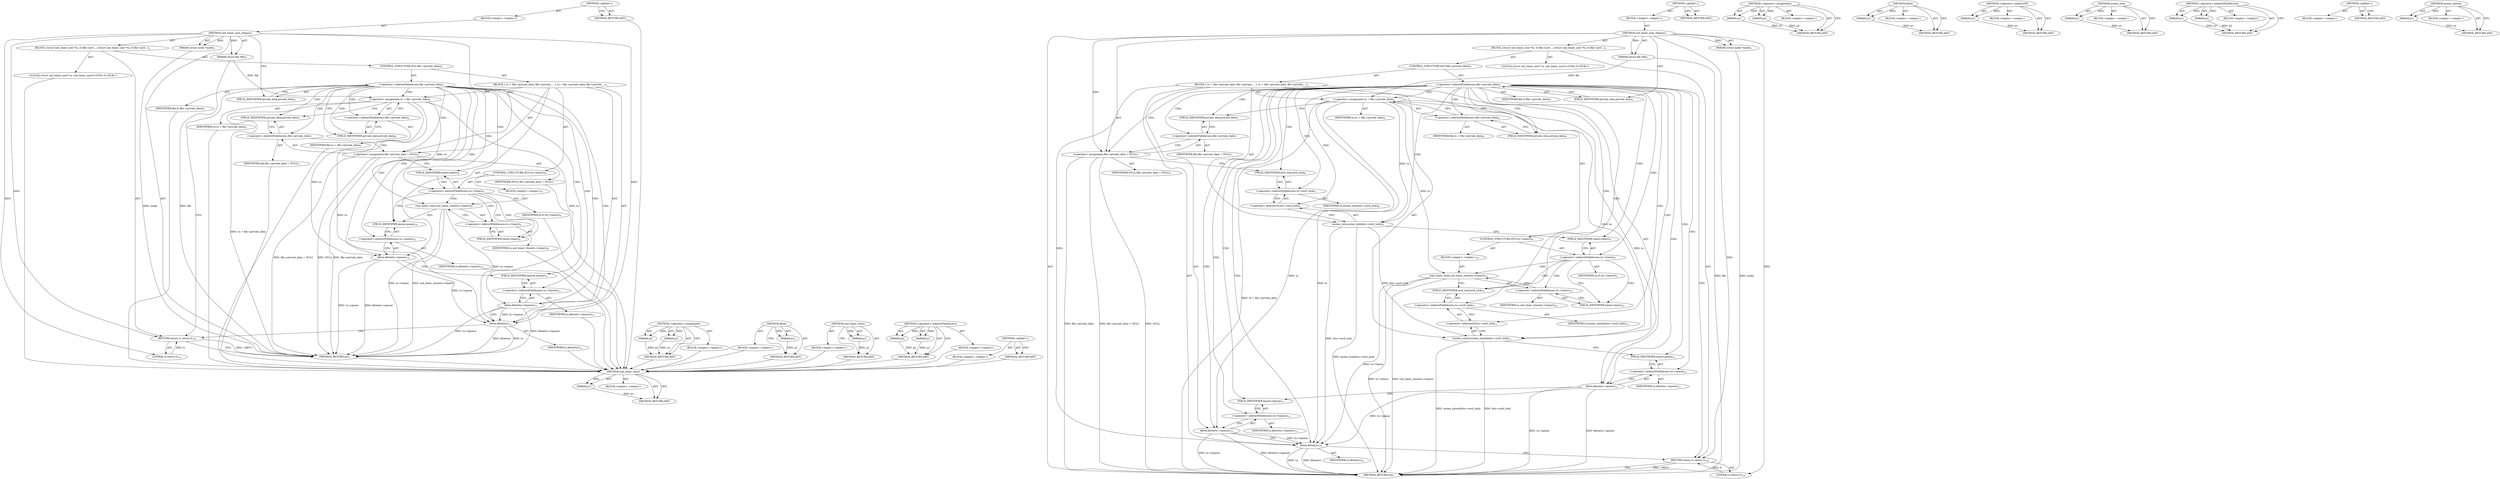 digraph "mutex_unlock" {
vulnerable_6 [label=<(METHOD,&lt;global&gt;)<SUB>1</SUB>>];
vulnerable_7 [label=<(BLOCK,&lt;empty&gt;,&lt;empty&gt;)<SUB>1</SUB>>];
vulnerable_8 [label=<(METHOD,snd_timer_user_release)<SUB>1</SUB>>];
vulnerable_9 [label=<(PARAM,struct inode *inode)<SUB>1</SUB>>];
vulnerable_10 [label=<(PARAM,struct file *file)<SUB>1</SUB>>];
vulnerable_11 [label=<(BLOCK,{
	struct snd_timer_user *tu;

 	if (file-&gt;priv...,{
	struct snd_timer_user *tu;

 	if (file-&gt;priv...)<SUB>2</SUB>>];
vulnerable_12 [label="<(LOCAL,struct snd_timer_user* tu: snd_timer_user*)<SUB>3</SUB>>"];
vulnerable_13 [label=<(CONTROL_STRUCTURE,IF,if (file-&gt;private_data))<SUB>5</SUB>>];
vulnerable_14 [label=<(&lt;operator&gt;.indirectFieldAccess,file-&gt;private_data)<SUB>5</SUB>>];
vulnerable_15 [label=<(IDENTIFIER,file,if (file-&gt;private_data))<SUB>5</SUB>>];
vulnerable_16 [label=<(FIELD_IDENTIFIER,private_data,private_data)<SUB>5</SUB>>];
vulnerable_17 [label=<(BLOCK,{
 		tu = file-&gt;private_data;
 		file-&gt;private_...,{
 		tu = file-&gt;private_data;
 		file-&gt;private_...)<SUB>5</SUB>>];
vulnerable_18 [label=<(&lt;operator&gt;.assignment,tu = file-&gt;private_data)<SUB>6</SUB>>];
vulnerable_19 [label=<(IDENTIFIER,tu,tu = file-&gt;private_data)<SUB>6</SUB>>];
vulnerable_20 [label=<(&lt;operator&gt;.indirectFieldAccess,file-&gt;private_data)<SUB>6</SUB>>];
vulnerable_21 [label=<(IDENTIFIER,file,tu = file-&gt;private_data)<SUB>6</SUB>>];
vulnerable_22 [label=<(FIELD_IDENTIFIER,private_data,private_data)<SUB>6</SUB>>];
vulnerable_23 [label=<(&lt;operator&gt;.assignment,file-&gt;private_data = NULL)<SUB>7</SUB>>];
vulnerable_24 [label=<(&lt;operator&gt;.indirectFieldAccess,file-&gt;private_data)<SUB>7</SUB>>];
vulnerable_25 [label=<(IDENTIFIER,file,file-&gt;private_data = NULL)<SUB>7</SUB>>];
vulnerable_26 [label=<(FIELD_IDENTIFIER,private_data,private_data)<SUB>7</SUB>>];
vulnerable_27 [label=<(IDENTIFIER,NULL,file-&gt;private_data = NULL)<SUB>7</SUB>>];
vulnerable_28 [label=<(CONTROL_STRUCTURE,IF,if (tu-&gt;timeri))<SUB>8</SUB>>];
vulnerable_29 [label=<(&lt;operator&gt;.indirectFieldAccess,tu-&gt;timeri)<SUB>8</SUB>>];
vulnerable_30 [label=<(IDENTIFIER,tu,if (tu-&gt;timeri))<SUB>8</SUB>>];
vulnerable_31 [label=<(FIELD_IDENTIFIER,timeri,timeri)<SUB>8</SUB>>];
vulnerable_32 [label=<(BLOCK,&lt;empty&gt;,&lt;empty&gt;)<SUB>9</SUB>>];
vulnerable_33 [label=<(snd_timer_close,snd_timer_close(tu-&gt;timeri))<SUB>9</SUB>>];
vulnerable_34 [label=<(&lt;operator&gt;.indirectFieldAccess,tu-&gt;timeri)<SUB>9</SUB>>];
vulnerable_35 [label=<(IDENTIFIER,tu,snd_timer_close(tu-&gt;timeri))<SUB>9</SUB>>];
vulnerable_36 [label=<(FIELD_IDENTIFIER,timeri,timeri)<SUB>9</SUB>>];
vulnerable_37 [label=<(kfree,kfree(tu-&gt;queue))<SUB>10</SUB>>];
vulnerable_38 [label=<(&lt;operator&gt;.indirectFieldAccess,tu-&gt;queue)<SUB>10</SUB>>];
vulnerable_39 [label=<(IDENTIFIER,tu,kfree(tu-&gt;queue))<SUB>10</SUB>>];
vulnerable_40 [label=<(FIELD_IDENTIFIER,queue,queue)<SUB>10</SUB>>];
vulnerable_41 [label=<(kfree,kfree(tu-&gt;tqueue))<SUB>11</SUB>>];
vulnerable_42 [label=<(&lt;operator&gt;.indirectFieldAccess,tu-&gt;tqueue)<SUB>11</SUB>>];
vulnerable_43 [label=<(IDENTIFIER,tu,kfree(tu-&gt;tqueue))<SUB>11</SUB>>];
vulnerable_44 [label=<(FIELD_IDENTIFIER,tqueue,tqueue)<SUB>11</SUB>>];
vulnerable_45 [label=<(kfree,kfree(tu))<SUB>12</SUB>>];
vulnerable_46 [label=<(IDENTIFIER,tu,kfree(tu))<SUB>12</SUB>>];
vulnerable_47 [label=<(RETURN,return 0;,return 0;)<SUB>14</SUB>>];
vulnerable_48 [label=<(LITERAL,0,return 0;)<SUB>14</SUB>>];
vulnerable_49 [label=<(METHOD_RETURN,int)<SUB>1</SUB>>];
vulnerable_51 [label=<(METHOD_RETURN,ANY)<SUB>1</SUB>>];
vulnerable_77 [label=<(METHOD,&lt;operator&gt;.assignment)>];
vulnerable_78 [label=<(PARAM,p1)>];
vulnerable_79 [label=<(PARAM,p2)>];
vulnerable_80 [label=<(BLOCK,&lt;empty&gt;,&lt;empty&gt;)>];
vulnerable_81 [label=<(METHOD_RETURN,ANY)>];
vulnerable_86 [label=<(METHOD,kfree)>];
vulnerable_87 [label=<(PARAM,p1)>];
vulnerable_88 [label=<(BLOCK,&lt;empty&gt;,&lt;empty&gt;)>];
vulnerable_89 [label=<(METHOD_RETURN,ANY)>];
vulnerable_82 [label=<(METHOD,snd_timer_close)>];
vulnerable_83 [label=<(PARAM,p1)>];
vulnerable_84 [label=<(BLOCK,&lt;empty&gt;,&lt;empty&gt;)>];
vulnerable_85 [label=<(METHOD_RETURN,ANY)>];
vulnerable_72 [label=<(METHOD,&lt;operator&gt;.indirectFieldAccess)>];
vulnerable_73 [label=<(PARAM,p1)>];
vulnerable_74 [label=<(PARAM,p2)>];
vulnerable_75 [label=<(BLOCK,&lt;empty&gt;,&lt;empty&gt;)>];
vulnerable_76 [label=<(METHOD_RETURN,ANY)>];
vulnerable_66 [label=<(METHOD,&lt;global&gt;)<SUB>1</SUB>>];
vulnerable_67 [label=<(BLOCK,&lt;empty&gt;,&lt;empty&gt;)>];
vulnerable_68 [label=<(METHOD_RETURN,ANY)>];
fixed_100 [label=<(METHOD,snd_timer_close)>];
fixed_101 [label=<(PARAM,p1)>];
fixed_102 [label=<(BLOCK,&lt;empty&gt;,&lt;empty&gt;)>];
fixed_103 [label=<(METHOD_RETURN,ANY)>];
fixed_6 [label=<(METHOD,&lt;global&gt;)<SUB>1</SUB>>];
fixed_7 [label=<(BLOCK,&lt;empty&gt;,&lt;empty&gt;)<SUB>1</SUB>>];
fixed_8 [label=<(METHOD,snd_timer_user_release)<SUB>1</SUB>>];
fixed_9 [label=<(PARAM,struct inode *inode)<SUB>1</SUB>>];
fixed_10 [label=<(PARAM,struct file *file)<SUB>1</SUB>>];
fixed_11 [label=<(BLOCK,{
	struct snd_timer_user *tu;

 	if (file-&gt;priv...,{
	struct snd_timer_user *tu;

 	if (file-&gt;priv...)<SUB>2</SUB>>];
fixed_12 [label="<(LOCAL,struct snd_timer_user* tu: snd_timer_user*)<SUB>3</SUB>>"];
fixed_13 [label=<(CONTROL_STRUCTURE,IF,if (file-&gt;private_data))<SUB>5</SUB>>];
fixed_14 [label=<(&lt;operator&gt;.indirectFieldAccess,file-&gt;private_data)<SUB>5</SUB>>];
fixed_15 [label=<(IDENTIFIER,file,if (file-&gt;private_data))<SUB>5</SUB>>];
fixed_16 [label=<(FIELD_IDENTIFIER,private_data,private_data)<SUB>5</SUB>>];
fixed_17 [label=<(BLOCK,{
 		tu = file-&gt;private_data;
 		file-&gt;private_...,{
 		tu = file-&gt;private_data;
 		file-&gt;private_...)<SUB>5</SUB>>];
fixed_18 [label=<(&lt;operator&gt;.assignment,tu = file-&gt;private_data)<SUB>6</SUB>>];
fixed_19 [label=<(IDENTIFIER,tu,tu = file-&gt;private_data)<SUB>6</SUB>>];
fixed_20 [label=<(&lt;operator&gt;.indirectFieldAccess,file-&gt;private_data)<SUB>6</SUB>>];
fixed_21 [label=<(IDENTIFIER,file,tu = file-&gt;private_data)<SUB>6</SUB>>];
fixed_22 [label=<(FIELD_IDENTIFIER,private_data,private_data)<SUB>6</SUB>>];
fixed_23 [label=<(&lt;operator&gt;.assignment,file-&gt;private_data = NULL)<SUB>7</SUB>>];
fixed_24 [label=<(&lt;operator&gt;.indirectFieldAccess,file-&gt;private_data)<SUB>7</SUB>>];
fixed_25 [label=<(IDENTIFIER,file,file-&gt;private_data = NULL)<SUB>7</SUB>>];
fixed_26 [label=<(FIELD_IDENTIFIER,private_data,private_data)<SUB>7</SUB>>];
fixed_27 [label=<(IDENTIFIER,NULL,file-&gt;private_data = NULL)<SUB>7</SUB>>];
fixed_28 [label=<(mutex_lock,mutex_lock(&amp;tu-&gt;ioctl_lock))<SUB>8</SUB>>];
fixed_29 [label=<(&lt;operator&gt;.addressOf,&amp;tu-&gt;ioctl_lock)<SUB>8</SUB>>];
fixed_30 [label=<(&lt;operator&gt;.indirectFieldAccess,tu-&gt;ioctl_lock)<SUB>8</SUB>>];
fixed_31 [label=<(IDENTIFIER,tu,mutex_lock(&amp;tu-&gt;ioctl_lock))<SUB>8</SUB>>];
fixed_32 [label=<(FIELD_IDENTIFIER,ioctl_lock,ioctl_lock)<SUB>8</SUB>>];
fixed_33 [label=<(CONTROL_STRUCTURE,IF,if (tu-&gt;timeri))<SUB>9</SUB>>];
fixed_34 [label=<(&lt;operator&gt;.indirectFieldAccess,tu-&gt;timeri)<SUB>9</SUB>>];
fixed_35 [label=<(IDENTIFIER,tu,if (tu-&gt;timeri))<SUB>9</SUB>>];
fixed_36 [label=<(FIELD_IDENTIFIER,timeri,timeri)<SUB>9</SUB>>];
fixed_37 [label=<(BLOCK,&lt;empty&gt;,&lt;empty&gt;)<SUB>10</SUB>>];
fixed_38 [label=<(snd_timer_close,snd_timer_close(tu-&gt;timeri))<SUB>10</SUB>>];
fixed_39 [label=<(&lt;operator&gt;.indirectFieldAccess,tu-&gt;timeri)<SUB>10</SUB>>];
fixed_40 [label=<(IDENTIFIER,tu,snd_timer_close(tu-&gt;timeri))<SUB>10</SUB>>];
fixed_41 [label=<(FIELD_IDENTIFIER,timeri,timeri)<SUB>10</SUB>>];
fixed_42 [label=<(mutex_unlock,mutex_unlock(&amp;tu-&gt;ioctl_lock))<SUB>11</SUB>>];
fixed_43 [label=<(&lt;operator&gt;.addressOf,&amp;tu-&gt;ioctl_lock)<SUB>11</SUB>>];
fixed_44 [label=<(&lt;operator&gt;.indirectFieldAccess,tu-&gt;ioctl_lock)<SUB>11</SUB>>];
fixed_45 [label=<(IDENTIFIER,tu,mutex_unlock(&amp;tu-&gt;ioctl_lock))<SUB>11</SUB>>];
fixed_46 [label=<(FIELD_IDENTIFIER,ioctl_lock,ioctl_lock)<SUB>11</SUB>>];
fixed_47 [label=<(kfree,kfree(tu-&gt;queue))<SUB>12</SUB>>];
fixed_48 [label=<(&lt;operator&gt;.indirectFieldAccess,tu-&gt;queue)<SUB>12</SUB>>];
fixed_49 [label=<(IDENTIFIER,tu,kfree(tu-&gt;queue))<SUB>12</SUB>>];
fixed_50 [label=<(FIELD_IDENTIFIER,queue,queue)<SUB>12</SUB>>];
fixed_51 [label=<(kfree,kfree(tu-&gt;tqueue))<SUB>13</SUB>>];
fixed_52 [label=<(&lt;operator&gt;.indirectFieldAccess,tu-&gt;tqueue)<SUB>13</SUB>>];
fixed_53 [label=<(IDENTIFIER,tu,kfree(tu-&gt;tqueue))<SUB>13</SUB>>];
fixed_54 [label=<(FIELD_IDENTIFIER,tqueue,tqueue)<SUB>13</SUB>>];
fixed_55 [label=<(kfree,kfree(tu))<SUB>14</SUB>>];
fixed_56 [label=<(IDENTIFIER,tu,kfree(tu))<SUB>14</SUB>>];
fixed_57 [label=<(RETURN,return 0;,return 0;)<SUB>16</SUB>>];
fixed_58 [label=<(LITERAL,0,return 0;)<SUB>16</SUB>>];
fixed_59 [label=<(METHOD_RETURN,int)<SUB>1</SUB>>];
fixed_61 [label=<(METHOD_RETURN,ANY)<SUB>1</SUB>>];
fixed_87 [label=<(METHOD,&lt;operator&gt;.assignment)>];
fixed_88 [label=<(PARAM,p1)>];
fixed_89 [label=<(PARAM,p2)>];
fixed_90 [label=<(BLOCK,&lt;empty&gt;,&lt;empty&gt;)>];
fixed_91 [label=<(METHOD_RETURN,ANY)>];
fixed_108 [label=<(METHOD,kfree)>];
fixed_109 [label=<(PARAM,p1)>];
fixed_110 [label=<(BLOCK,&lt;empty&gt;,&lt;empty&gt;)>];
fixed_111 [label=<(METHOD_RETURN,ANY)>];
fixed_96 [label=<(METHOD,&lt;operator&gt;.addressOf)>];
fixed_97 [label=<(PARAM,p1)>];
fixed_98 [label=<(BLOCK,&lt;empty&gt;,&lt;empty&gt;)>];
fixed_99 [label=<(METHOD_RETURN,ANY)>];
fixed_92 [label=<(METHOD,mutex_lock)>];
fixed_93 [label=<(PARAM,p1)>];
fixed_94 [label=<(BLOCK,&lt;empty&gt;,&lt;empty&gt;)>];
fixed_95 [label=<(METHOD_RETURN,ANY)>];
fixed_82 [label=<(METHOD,&lt;operator&gt;.indirectFieldAccess)>];
fixed_83 [label=<(PARAM,p1)>];
fixed_84 [label=<(PARAM,p2)>];
fixed_85 [label=<(BLOCK,&lt;empty&gt;,&lt;empty&gt;)>];
fixed_86 [label=<(METHOD_RETURN,ANY)>];
fixed_76 [label=<(METHOD,&lt;global&gt;)<SUB>1</SUB>>];
fixed_77 [label=<(BLOCK,&lt;empty&gt;,&lt;empty&gt;)>];
fixed_78 [label=<(METHOD_RETURN,ANY)>];
fixed_104 [label=<(METHOD,mutex_unlock)>];
fixed_105 [label=<(PARAM,p1)>];
fixed_106 [label=<(BLOCK,&lt;empty&gt;,&lt;empty&gt;)>];
fixed_107 [label=<(METHOD_RETURN,ANY)>];
vulnerable_6 -> vulnerable_7  [key=0, label="AST: "];
vulnerable_6 -> vulnerable_51  [key=0, label="AST: "];
vulnerable_6 -> vulnerable_51  [key=1, label="CFG: "];
vulnerable_7 -> vulnerable_8  [key=0, label="AST: "];
vulnerable_8 -> vulnerable_9  [key=0, label="AST: "];
vulnerable_8 -> vulnerable_9  [key=1, label="DDG: "];
vulnerable_8 -> vulnerable_10  [key=0, label="AST: "];
vulnerable_8 -> vulnerable_10  [key=1, label="DDG: "];
vulnerable_8 -> vulnerable_11  [key=0, label="AST: "];
vulnerable_8 -> vulnerable_49  [key=0, label="AST: "];
vulnerable_8 -> vulnerable_16  [key=0, label="CFG: "];
vulnerable_8 -> vulnerable_47  [key=0, label="DDG: "];
vulnerable_8 -> vulnerable_48  [key=0, label="DDG: "];
vulnerable_8 -> vulnerable_23  [key=0, label="DDG: "];
vulnerable_8 -> vulnerable_45  [key=0, label="DDG: "];
vulnerable_9 -> vulnerable_49  [key=0, label="DDG: inode"];
vulnerable_10 -> vulnerable_49  [key=0, label="DDG: file"];
vulnerable_10 -> vulnerable_18  [key=0, label="DDG: file"];
vulnerable_11 -> vulnerable_12  [key=0, label="AST: "];
vulnerable_11 -> vulnerable_13  [key=0, label="AST: "];
vulnerable_11 -> vulnerable_47  [key=0, label="AST: "];
vulnerable_12 -> fixed_100  [key=0];
vulnerable_13 -> vulnerable_14  [key=0, label="AST: "];
vulnerable_13 -> vulnerable_17  [key=0, label="AST: "];
vulnerable_14 -> vulnerable_15  [key=0, label="AST: "];
vulnerable_14 -> vulnerable_16  [key=0, label="AST: "];
vulnerable_14 -> vulnerable_22  [key=0, label="CFG: "];
vulnerable_14 -> vulnerable_22  [key=1, label="CDG: "];
vulnerable_14 -> vulnerable_47  [key=0, label="CFG: "];
vulnerable_14 -> vulnerable_24  [key=0, label="CDG: "];
vulnerable_14 -> vulnerable_26  [key=0, label="CDG: "];
vulnerable_14 -> vulnerable_42  [key=0, label="CDG: "];
vulnerable_14 -> vulnerable_23  [key=0, label="CDG: "];
vulnerable_14 -> vulnerable_37  [key=0, label="CDG: "];
vulnerable_14 -> vulnerable_20  [key=0, label="CDG: "];
vulnerable_14 -> vulnerable_38  [key=0, label="CDG: "];
vulnerable_14 -> vulnerable_41  [key=0, label="CDG: "];
vulnerable_14 -> vulnerable_45  [key=0, label="CDG: "];
vulnerable_14 -> vulnerable_40  [key=0, label="CDG: "];
vulnerable_14 -> vulnerable_29  [key=0, label="CDG: "];
vulnerable_14 -> vulnerable_18  [key=0, label="CDG: "];
vulnerable_14 -> vulnerable_44  [key=0, label="CDG: "];
vulnerable_14 -> vulnerable_31  [key=0, label="CDG: "];
vulnerable_15 -> fixed_100  [key=0];
vulnerable_16 -> vulnerable_14  [key=0, label="CFG: "];
vulnerable_17 -> vulnerable_18  [key=0, label="AST: "];
vulnerable_17 -> vulnerable_23  [key=0, label="AST: "];
vulnerable_17 -> vulnerable_28  [key=0, label="AST: "];
vulnerable_17 -> vulnerable_37  [key=0, label="AST: "];
vulnerable_17 -> vulnerable_41  [key=0, label="AST: "];
vulnerable_17 -> vulnerable_45  [key=0, label="AST: "];
vulnerable_18 -> vulnerable_19  [key=0, label="AST: "];
vulnerable_18 -> vulnerable_20  [key=0, label="AST: "];
vulnerable_18 -> vulnerable_26  [key=0, label="CFG: "];
vulnerable_18 -> vulnerable_49  [key=0, label="DDG: tu = file-&gt;private_data"];
vulnerable_18 -> vulnerable_37  [key=0, label="DDG: tu"];
vulnerable_18 -> vulnerable_41  [key=0, label="DDG: tu"];
vulnerable_18 -> vulnerable_45  [key=0, label="DDG: tu"];
vulnerable_18 -> vulnerable_33  [key=0, label="DDG: tu"];
vulnerable_19 -> fixed_100  [key=0];
vulnerable_20 -> vulnerable_21  [key=0, label="AST: "];
vulnerable_20 -> vulnerable_22  [key=0, label="AST: "];
vulnerable_20 -> vulnerable_18  [key=0, label="CFG: "];
vulnerable_21 -> fixed_100  [key=0];
vulnerable_22 -> vulnerable_20  [key=0, label="CFG: "];
vulnerable_23 -> vulnerable_24  [key=0, label="AST: "];
vulnerable_23 -> vulnerable_27  [key=0, label="AST: "];
vulnerable_23 -> vulnerable_31  [key=0, label="CFG: "];
vulnerable_23 -> vulnerable_49  [key=0, label="DDG: file-&gt;private_data"];
vulnerable_23 -> vulnerable_49  [key=1, label="DDG: file-&gt;private_data = NULL"];
vulnerable_23 -> vulnerable_49  [key=2, label="DDG: NULL"];
vulnerable_24 -> vulnerable_25  [key=0, label="AST: "];
vulnerable_24 -> vulnerable_26  [key=0, label="AST: "];
vulnerable_24 -> vulnerable_23  [key=0, label="CFG: "];
vulnerable_25 -> fixed_100  [key=0];
vulnerable_26 -> vulnerable_24  [key=0, label="CFG: "];
vulnerable_27 -> fixed_100  [key=0];
vulnerable_28 -> vulnerable_29  [key=0, label="AST: "];
vulnerable_28 -> vulnerable_32  [key=0, label="AST: "];
vulnerable_29 -> vulnerable_30  [key=0, label="AST: "];
vulnerable_29 -> vulnerable_31  [key=0, label="AST: "];
vulnerable_29 -> vulnerable_36  [key=0, label="CFG: "];
vulnerable_29 -> vulnerable_36  [key=1, label="CDG: "];
vulnerable_29 -> vulnerable_40  [key=0, label="CFG: "];
vulnerable_29 -> vulnerable_34  [key=0, label="CDG: "];
vulnerable_29 -> vulnerable_33  [key=0, label="CDG: "];
vulnerable_30 -> fixed_100  [key=0];
vulnerable_31 -> vulnerable_29  [key=0, label="CFG: "];
vulnerable_32 -> vulnerable_33  [key=0, label="AST: "];
vulnerable_33 -> vulnerable_34  [key=0, label="AST: "];
vulnerable_33 -> vulnerable_40  [key=0, label="CFG: "];
vulnerable_33 -> vulnerable_49  [key=0, label="DDG: tu-&gt;timeri"];
vulnerable_33 -> vulnerable_49  [key=1, label="DDG: snd_timer_close(tu-&gt;timeri)"];
vulnerable_33 -> vulnerable_45  [key=0, label="DDG: tu-&gt;timeri"];
vulnerable_34 -> vulnerable_35  [key=0, label="AST: "];
vulnerable_34 -> vulnerable_36  [key=0, label="AST: "];
vulnerable_34 -> vulnerable_33  [key=0, label="CFG: "];
vulnerable_35 -> fixed_100  [key=0];
vulnerable_36 -> vulnerable_34  [key=0, label="CFG: "];
vulnerable_37 -> vulnerable_38  [key=0, label="AST: "];
vulnerable_37 -> vulnerable_44  [key=0, label="CFG: "];
vulnerable_37 -> vulnerable_49  [key=0, label="DDG: tu-&gt;queue"];
vulnerable_37 -> vulnerable_49  [key=1, label="DDG: kfree(tu-&gt;queue)"];
vulnerable_37 -> vulnerable_45  [key=0, label="DDG: tu-&gt;queue"];
vulnerable_38 -> vulnerable_39  [key=0, label="AST: "];
vulnerable_38 -> vulnerable_40  [key=0, label="AST: "];
vulnerable_38 -> vulnerable_37  [key=0, label="CFG: "];
vulnerable_39 -> fixed_100  [key=0];
vulnerable_40 -> vulnerable_38  [key=0, label="CFG: "];
vulnerable_41 -> vulnerable_42  [key=0, label="AST: "];
vulnerable_41 -> vulnerable_45  [key=0, label="CFG: "];
vulnerable_41 -> vulnerable_45  [key=1, label="DDG: tu-&gt;tqueue"];
vulnerable_41 -> vulnerable_49  [key=0, label="DDG: tu-&gt;tqueue"];
vulnerable_41 -> vulnerable_49  [key=1, label="DDG: kfree(tu-&gt;tqueue)"];
vulnerable_42 -> vulnerable_43  [key=0, label="AST: "];
vulnerable_42 -> vulnerable_44  [key=0, label="AST: "];
vulnerable_42 -> vulnerable_41  [key=0, label="CFG: "];
vulnerable_43 -> fixed_100  [key=0];
vulnerable_44 -> vulnerable_42  [key=0, label="CFG: "];
vulnerable_45 -> vulnerable_46  [key=0, label="AST: "];
vulnerable_45 -> vulnerable_47  [key=0, label="CFG: "];
vulnerable_45 -> vulnerable_49  [key=0, label="DDG: tu"];
vulnerable_45 -> vulnerable_49  [key=1, label="DDG: kfree(tu)"];
vulnerable_46 -> fixed_100  [key=0];
vulnerable_47 -> vulnerable_48  [key=0, label="AST: "];
vulnerable_47 -> vulnerable_49  [key=0, label="CFG: "];
vulnerable_47 -> vulnerable_49  [key=1, label="DDG: &lt;RET&gt;"];
vulnerable_48 -> vulnerable_47  [key=0, label="DDG: 0"];
vulnerable_49 -> fixed_100  [key=0];
vulnerable_51 -> fixed_100  [key=0];
vulnerable_77 -> vulnerable_78  [key=0, label="AST: "];
vulnerable_77 -> vulnerable_78  [key=1, label="DDG: "];
vulnerable_77 -> vulnerable_80  [key=0, label="AST: "];
vulnerable_77 -> vulnerable_79  [key=0, label="AST: "];
vulnerable_77 -> vulnerable_79  [key=1, label="DDG: "];
vulnerable_77 -> vulnerable_81  [key=0, label="AST: "];
vulnerable_77 -> vulnerable_81  [key=1, label="CFG: "];
vulnerable_78 -> vulnerable_81  [key=0, label="DDG: p1"];
vulnerable_79 -> vulnerable_81  [key=0, label="DDG: p2"];
vulnerable_80 -> fixed_100  [key=0];
vulnerable_81 -> fixed_100  [key=0];
vulnerable_86 -> vulnerable_87  [key=0, label="AST: "];
vulnerable_86 -> vulnerable_87  [key=1, label="DDG: "];
vulnerable_86 -> vulnerable_88  [key=0, label="AST: "];
vulnerable_86 -> vulnerable_89  [key=0, label="AST: "];
vulnerable_86 -> vulnerable_89  [key=1, label="CFG: "];
vulnerable_87 -> vulnerable_89  [key=0, label="DDG: p1"];
vulnerable_88 -> fixed_100  [key=0];
vulnerable_89 -> fixed_100  [key=0];
vulnerable_82 -> vulnerable_83  [key=0, label="AST: "];
vulnerable_82 -> vulnerable_83  [key=1, label="DDG: "];
vulnerable_82 -> vulnerable_84  [key=0, label="AST: "];
vulnerable_82 -> vulnerable_85  [key=0, label="AST: "];
vulnerable_82 -> vulnerable_85  [key=1, label="CFG: "];
vulnerable_83 -> vulnerable_85  [key=0, label="DDG: p1"];
vulnerable_84 -> fixed_100  [key=0];
vulnerable_85 -> fixed_100  [key=0];
vulnerable_72 -> vulnerable_73  [key=0, label="AST: "];
vulnerable_72 -> vulnerable_73  [key=1, label="DDG: "];
vulnerable_72 -> vulnerable_75  [key=0, label="AST: "];
vulnerable_72 -> vulnerable_74  [key=0, label="AST: "];
vulnerable_72 -> vulnerable_74  [key=1, label="DDG: "];
vulnerable_72 -> vulnerable_76  [key=0, label="AST: "];
vulnerable_72 -> vulnerable_76  [key=1, label="CFG: "];
vulnerable_73 -> vulnerable_76  [key=0, label="DDG: p1"];
vulnerable_74 -> vulnerable_76  [key=0, label="DDG: p2"];
vulnerable_75 -> fixed_100  [key=0];
vulnerable_76 -> fixed_100  [key=0];
vulnerable_66 -> vulnerable_67  [key=0, label="AST: "];
vulnerable_66 -> vulnerable_68  [key=0, label="AST: "];
vulnerable_66 -> vulnerable_68  [key=1, label="CFG: "];
vulnerable_67 -> fixed_100  [key=0];
vulnerable_68 -> fixed_100  [key=0];
fixed_100 -> fixed_101  [key=0, label="AST: "];
fixed_100 -> fixed_101  [key=1, label="DDG: "];
fixed_100 -> fixed_102  [key=0, label="AST: "];
fixed_100 -> fixed_103  [key=0, label="AST: "];
fixed_100 -> fixed_103  [key=1, label="CFG: "];
fixed_101 -> fixed_103  [key=0, label="DDG: p1"];
fixed_6 -> fixed_7  [key=0, label="AST: "];
fixed_6 -> fixed_61  [key=0, label="AST: "];
fixed_6 -> fixed_61  [key=1, label="CFG: "];
fixed_7 -> fixed_8  [key=0, label="AST: "];
fixed_8 -> fixed_9  [key=0, label="AST: "];
fixed_8 -> fixed_9  [key=1, label="DDG: "];
fixed_8 -> fixed_10  [key=0, label="AST: "];
fixed_8 -> fixed_10  [key=1, label="DDG: "];
fixed_8 -> fixed_11  [key=0, label="AST: "];
fixed_8 -> fixed_59  [key=0, label="AST: "];
fixed_8 -> fixed_16  [key=0, label="CFG: "];
fixed_8 -> fixed_57  [key=0, label="DDG: "];
fixed_8 -> fixed_58  [key=0, label="DDG: "];
fixed_8 -> fixed_23  [key=0, label="DDG: "];
fixed_8 -> fixed_55  [key=0, label="DDG: "];
fixed_9 -> fixed_59  [key=0, label="DDG: inode"];
fixed_10 -> fixed_59  [key=0, label="DDG: file"];
fixed_10 -> fixed_18  [key=0, label="DDG: file"];
fixed_11 -> fixed_12  [key=0, label="AST: "];
fixed_11 -> fixed_13  [key=0, label="AST: "];
fixed_11 -> fixed_57  [key=0, label="AST: "];
fixed_13 -> fixed_14  [key=0, label="AST: "];
fixed_13 -> fixed_17  [key=0, label="AST: "];
fixed_14 -> fixed_15  [key=0, label="AST: "];
fixed_14 -> fixed_16  [key=0, label="AST: "];
fixed_14 -> fixed_22  [key=0, label="CFG: "];
fixed_14 -> fixed_22  [key=1, label="CDG: "];
fixed_14 -> fixed_57  [key=0, label="CFG: "];
fixed_14 -> fixed_24  [key=0, label="CDG: "];
fixed_14 -> fixed_47  [key=0, label="CDG: "];
fixed_14 -> fixed_30  [key=0, label="CDG: "];
fixed_14 -> fixed_34  [key=0, label="CDG: "];
fixed_14 -> fixed_48  [key=0, label="CDG: "];
fixed_14 -> fixed_32  [key=0, label="CDG: "];
fixed_14 -> fixed_26  [key=0, label="CDG: "];
fixed_14 -> fixed_42  [key=0, label="CDG: "];
fixed_14 -> fixed_23  [key=0, label="CDG: "];
fixed_14 -> fixed_51  [key=0, label="CDG: "];
fixed_14 -> fixed_28  [key=0, label="CDG: "];
fixed_14 -> fixed_36  [key=0, label="CDG: "];
fixed_14 -> fixed_52  [key=0, label="CDG: "];
fixed_14 -> fixed_46  [key=0, label="CDG: "];
fixed_14 -> fixed_20  [key=0, label="CDG: "];
fixed_14 -> fixed_29  [key=0, label="CDG: "];
fixed_14 -> fixed_18  [key=0, label="CDG: "];
fixed_14 -> fixed_50  [key=0, label="CDG: "];
fixed_14 -> fixed_44  [key=0, label="CDG: "];
fixed_14 -> fixed_55  [key=0, label="CDG: "];
fixed_14 -> fixed_54  [key=0, label="CDG: "];
fixed_14 -> fixed_43  [key=0, label="CDG: "];
fixed_16 -> fixed_14  [key=0, label="CFG: "];
fixed_17 -> fixed_18  [key=0, label="AST: "];
fixed_17 -> fixed_23  [key=0, label="AST: "];
fixed_17 -> fixed_28  [key=0, label="AST: "];
fixed_17 -> fixed_33  [key=0, label="AST: "];
fixed_17 -> fixed_42  [key=0, label="AST: "];
fixed_17 -> fixed_47  [key=0, label="AST: "];
fixed_17 -> fixed_51  [key=0, label="AST: "];
fixed_17 -> fixed_55  [key=0, label="AST: "];
fixed_18 -> fixed_19  [key=0, label="AST: "];
fixed_18 -> fixed_20  [key=0, label="AST: "];
fixed_18 -> fixed_26  [key=0, label="CFG: "];
fixed_18 -> fixed_59  [key=0, label="DDG: tu = file-&gt;private_data"];
fixed_18 -> fixed_28  [key=0, label="DDG: tu"];
fixed_18 -> fixed_42  [key=0, label="DDG: tu"];
fixed_18 -> fixed_47  [key=0, label="DDG: tu"];
fixed_18 -> fixed_51  [key=0, label="DDG: tu"];
fixed_18 -> fixed_55  [key=0, label="DDG: tu"];
fixed_18 -> fixed_38  [key=0, label="DDG: tu"];
fixed_20 -> fixed_21  [key=0, label="AST: "];
fixed_20 -> fixed_22  [key=0, label="AST: "];
fixed_20 -> fixed_18  [key=0, label="CFG: "];
fixed_22 -> fixed_20  [key=0, label="CFG: "];
fixed_23 -> fixed_24  [key=0, label="AST: "];
fixed_23 -> fixed_27  [key=0, label="AST: "];
fixed_23 -> fixed_32  [key=0, label="CFG: "];
fixed_23 -> fixed_59  [key=0, label="DDG: file-&gt;private_data"];
fixed_23 -> fixed_59  [key=1, label="DDG: file-&gt;private_data = NULL"];
fixed_23 -> fixed_59  [key=2, label="DDG: NULL"];
fixed_24 -> fixed_25  [key=0, label="AST: "];
fixed_24 -> fixed_26  [key=0, label="AST: "];
fixed_24 -> fixed_23  [key=0, label="CFG: "];
fixed_26 -> fixed_24  [key=0, label="CFG: "];
fixed_28 -> fixed_29  [key=0, label="AST: "];
fixed_28 -> fixed_36  [key=0, label="CFG: "];
fixed_28 -> fixed_59  [key=0, label="DDG: mutex_lock(&amp;tu-&gt;ioctl_lock)"];
fixed_28 -> fixed_42  [key=0, label="DDG: &amp;tu-&gt;ioctl_lock"];
fixed_28 -> fixed_55  [key=0, label="DDG: &amp;tu-&gt;ioctl_lock"];
fixed_29 -> fixed_30  [key=0, label="AST: "];
fixed_29 -> fixed_28  [key=0, label="CFG: "];
fixed_30 -> fixed_31  [key=0, label="AST: "];
fixed_30 -> fixed_32  [key=0, label="AST: "];
fixed_30 -> fixed_29  [key=0, label="CFG: "];
fixed_32 -> fixed_30  [key=0, label="CFG: "];
fixed_33 -> fixed_34  [key=0, label="AST: "];
fixed_33 -> fixed_37  [key=0, label="AST: "];
fixed_34 -> fixed_35  [key=0, label="AST: "];
fixed_34 -> fixed_36  [key=0, label="AST: "];
fixed_34 -> fixed_41  [key=0, label="CFG: "];
fixed_34 -> fixed_41  [key=1, label="CDG: "];
fixed_34 -> fixed_46  [key=0, label="CFG: "];
fixed_34 -> fixed_38  [key=0, label="CDG: "];
fixed_34 -> fixed_39  [key=0, label="CDG: "];
fixed_36 -> fixed_34  [key=0, label="CFG: "];
fixed_37 -> fixed_38  [key=0, label="AST: "];
fixed_38 -> fixed_39  [key=0, label="AST: "];
fixed_38 -> fixed_46  [key=0, label="CFG: "];
fixed_38 -> fixed_59  [key=0, label="DDG: tu-&gt;timeri"];
fixed_38 -> fixed_59  [key=1, label="DDG: snd_timer_close(tu-&gt;timeri)"];
fixed_38 -> fixed_55  [key=0, label="DDG: tu-&gt;timeri"];
fixed_39 -> fixed_40  [key=0, label="AST: "];
fixed_39 -> fixed_41  [key=0, label="AST: "];
fixed_39 -> fixed_38  [key=0, label="CFG: "];
fixed_41 -> fixed_39  [key=0, label="CFG: "];
fixed_42 -> fixed_43  [key=0, label="AST: "];
fixed_42 -> fixed_50  [key=0, label="CFG: "];
fixed_42 -> fixed_59  [key=0, label="DDG: &amp;tu-&gt;ioctl_lock"];
fixed_42 -> fixed_59  [key=1, label="DDG: mutex_unlock(&amp;tu-&gt;ioctl_lock)"];
fixed_43 -> fixed_44  [key=0, label="AST: "];
fixed_43 -> fixed_42  [key=0, label="CFG: "];
fixed_44 -> fixed_45  [key=0, label="AST: "];
fixed_44 -> fixed_46  [key=0, label="AST: "];
fixed_44 -> fixed_43  [key=0, label="CFG: "];
fixed_46 -> fixed_44  [key=0, label="CFG: "];
fixed_47 -> fixed_48  [key=0, label="AST: "];
fixed_47 -> fixed_54  [key=0, label="CFG: "];
fixed_47 -> fixed_59  [key=0, label="DDG: tu-&gt;queue"];
fixed_47 -> fixed_59  [key=1, label="DDG: kfree(tu-&gt;queue)"];
fixed_47 -> fixed_55  [key=0, label="DDG: tu-&gt;queue"];
fixed_48 -> fixed_49  [key=0, label="AST: "];
fixed_48 -> fixed_50  [key=0, label="AST: "];
fixed_48 -> fixed_47  [key=0, label="CFG: "];
fixed_50 -> fixed_48  [key=0, label="CFG: "];
fixed_51 -> fixed_52  [key=0, label="AST: "];
fixed_51 -> fixed_55  [key=0, label="CFG: "];
fixed_51 -> fixed_55  [key=1, label="DDG: tu-&gt;tqueue"];
fixed_51 -> fixed_59  [key=0, label="DDG: tu-&gt;tqueue"];
fixed_51 -> fixed_59  [key=1, label="DDG: kfree(tu-&gt;tqueue)"];
fixed_52 -> fixed_53  [key=0, label="AST: "];
fixed_52 -> fixed_54  [key=0, label="AST: "];
fixed_52 -> fixed_51  [key=0, label="CFG: "];
fixed_54 -> fixed_52  [key=0, label="CFG: "];
fixed_55 -> fixed_56  [key=0, label="AST: "];
fixed_55 -> fixed_57  [key=0, label="CFG: "];
fixed_55 -> fixed_59  [key=0, label="DDG: tu"];
fixed_55 -> fixed_59  [key=1, label="DDG: kfree(tu)"];
fixed_57 -> fixed_58  [key=0, label="AST: "];
fixed_57 -> fixed_59  [key=0, label="CFG: "];
fixed_57 -> fixed_59  [key=1, label="DDG: &lt;RET&gt;"];
fixed_58 -> fixed_57  [key=0, label="DDG: 0"];
fixed_87 -> fixed_88  [key=0, label="AST: "];
fixed_87 -> fixed_88  [key=1, label="DDG: "];
fixed_87 -> fixed_90  [key=0, label="AST: "];
fixed_87 -> fixed_89  [key=0, label="AST: "];
fixed_87 -> fixed_89  [key=1, label="DDG: "];
fixed_87 -> fixed_91  [key=0, label="AST: "];
fixed_87 -> fixed_91  [key=1, label="CFG: "];
fixed_88 -> fixed_91  [key=0, label="DDG: p1"];
fixed_89 -> fixed_91  [key=0, label="DDG: p2"];
fixed_108 -> fixed_109  [key=0, label="AST: "];
fixed_108 -> fixed_109  [key=1, label="DDG: "];
fixed_108 -> fixed_110  [key=0, label="AST: "];
fixed_108 -> fixed_111  [key=0, label="AST: "];
fixed_108 -> fixed_111  [key=1, label="CFG: "];
fixed_109 -> fixed_111  [key=0, label="DDG: p1"];
fixed_96 -> fixed_97  [key=0, label="AST: "];
fixed_96 -> fixed_97  [key=1, label="DDG: "];
fixed_96 -> fixed_98  [key=0, label="AST: "];
fixed_96 -> fixed_99  [key=0, label="AST: "];
fixed_96 -> fixed_99  [key=1, label="CFG: "];
fixed_97 -> fixed_99  [key=0, label="DDG: p1"];
fixed_92 -> fixed_93  [key=0, label="AST: "];
fixed_92 -> fixed_93  [key=1, label="DDG: "];
fixed_92 -> fixed_94  [key=0, label="AST: "];
fixed_92 -> fixed_95  [key=0, label="AST: "];
fixed_92 -> fixed_95  [key=1, label="CFG: "];
fixed_93 -> fixed_95  [key=0, label="DDG: p1"];
fixed_82 -> fixed_83  [key=0, label="AST: "];
fixed_82 -> fixed_83  [key=1, label="DDG: "];
fixed_82 -> fixed_85  [key=0, label="AST: "];
fixed_82 -> fixed_84  [key=0, label="AST: "];
fixed_82 -> fixed_84  [key=1, label="DDG: "];
fixed_82 -> fixed_86  [key=0, label="AST: "];
fixed_82 -> fixed_86  [key=1, label="CFG: "];
fixed_83 -> fixed_86  [key=0, label="DDG: p1"];
fixed_84 -> fixed_86  [key=0, label="DDG: p2"];
fixed_76 -> fixed_77  [key=0, label="AST: "];
fixed_76 -> fixed_78  [key=0, label="AST: "];
fixed_76 -> fixed_78  [key=1, label="CFG: "];
fixed_104 -> fixed_105  [key=0, label="AST: "];
fixed_104 -> fixed_105  [key=1, label="DDG: "];
fixed_104 -> fixed_106  [key=0, label="AST: "];
fixed_104 -> fixed_107  [key=0, label="AST: "];
fixed_104 -> fixed_107  [key=1, label="CFG: "];
fixed_105 -> fixed_107  [key=0, label="DDG: p1"];
}
